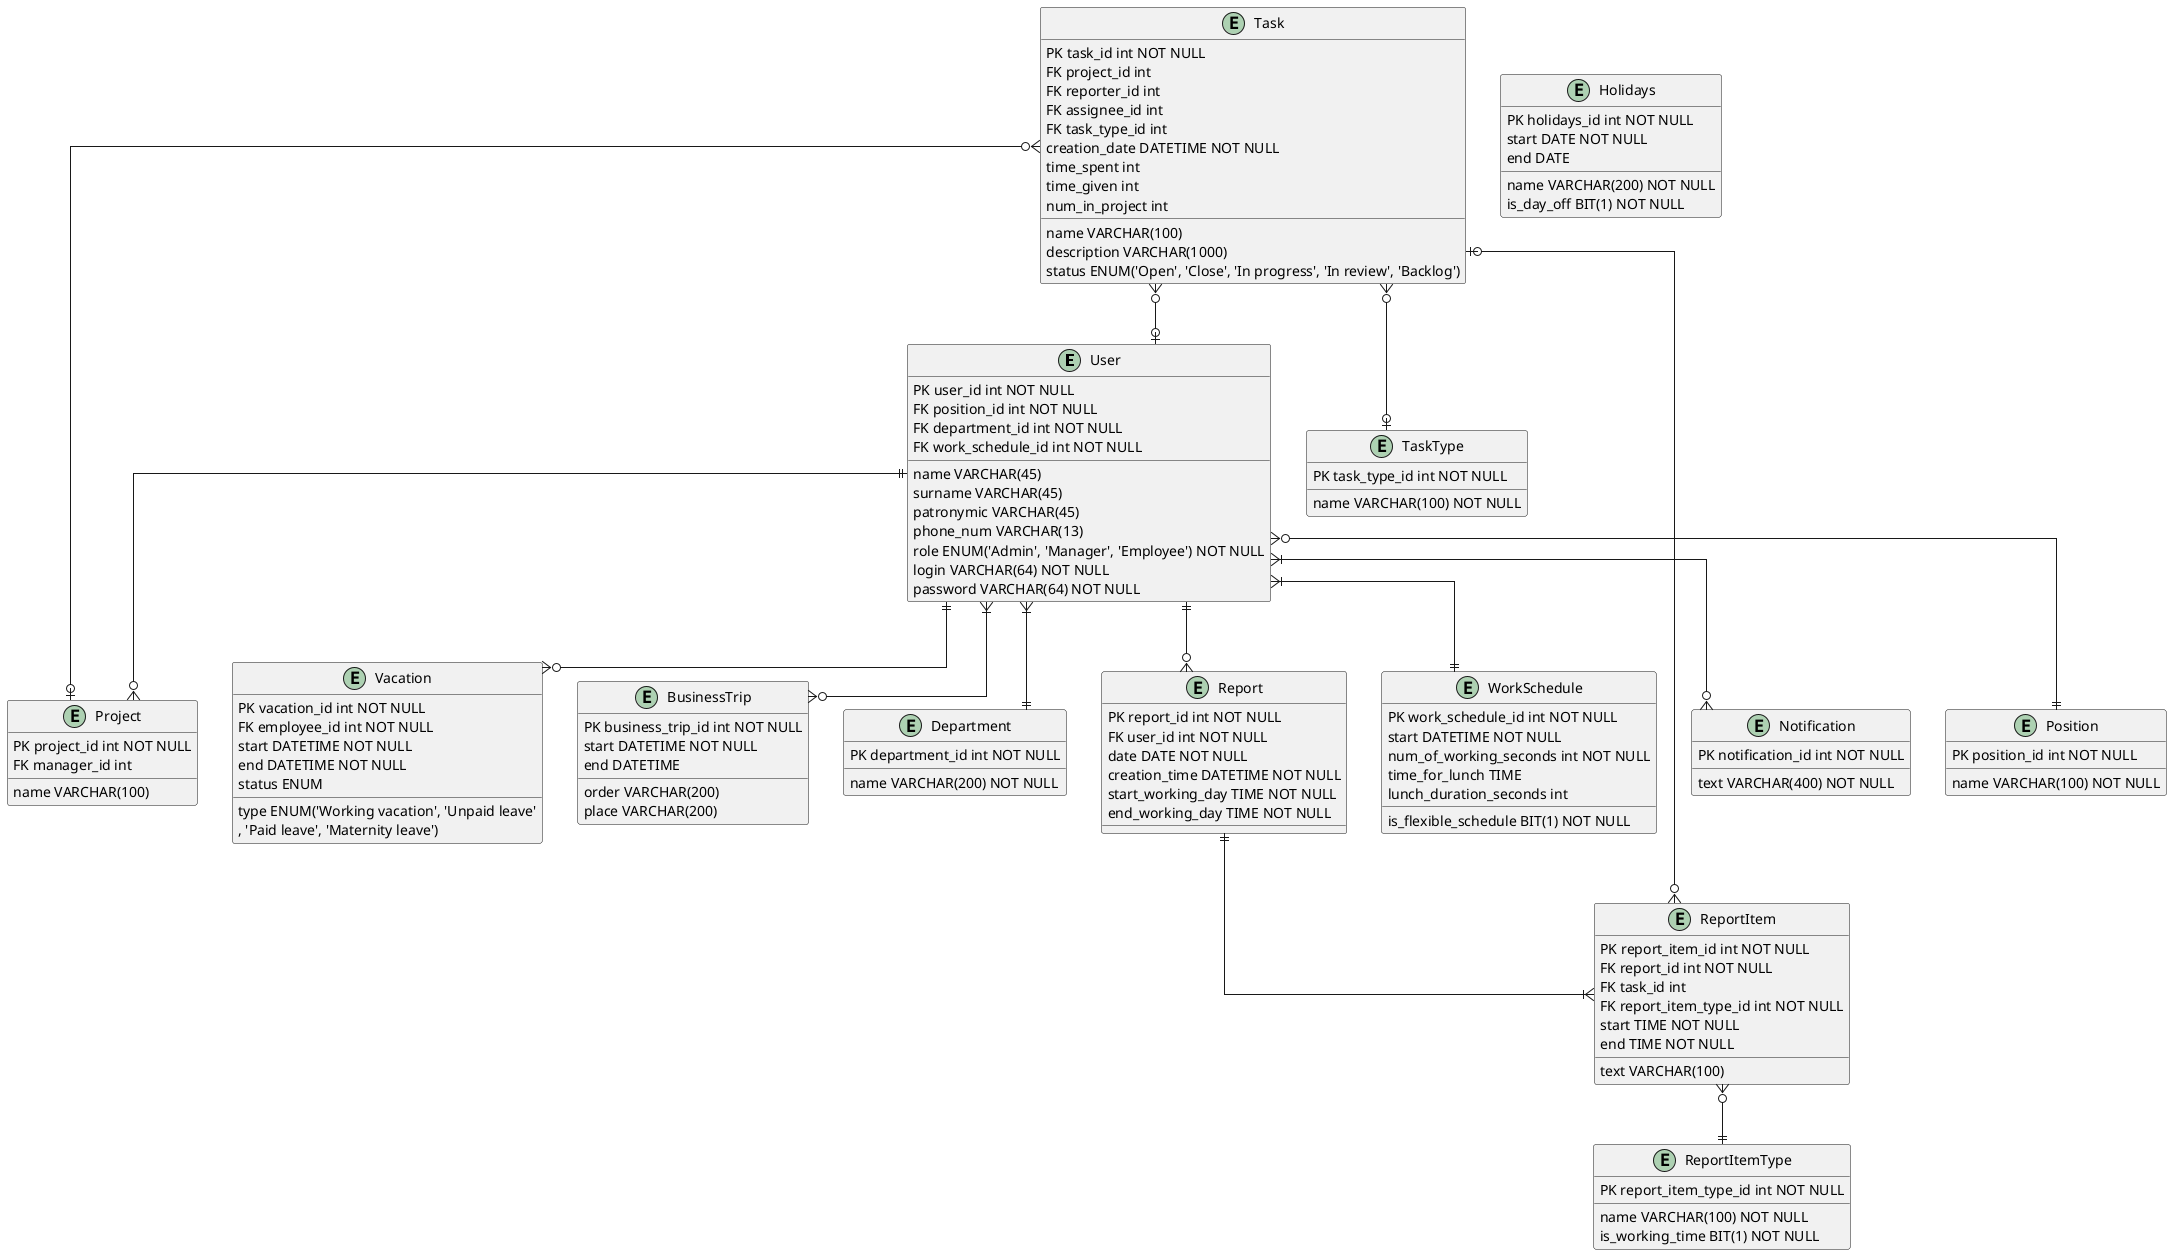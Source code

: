 @startuml
' hide the spot
' hide circle

' avoid problems with angled crows feet
skinparam linetype ortho

' object "Сотрудник" as Employee
' object "Руководитель" as Manager
' object "Администратор" as Administrator
' object "Проект" as Project
' object "Задание" as Task
' object "Отпуск" as Vacation
' object "Командировка" as BusinessTrip
' object "Отдел" as Department
' object "Отчёт" as Report
' object "Тип проекта" as ProjectType
' object "Тип задачи" as TaskType
' object "Рабочий график" as WorkSchedule
' object "Праздники" as Holidays
' object "Уведомление" as Notification
' object "Должность" as Position

entity User 
{
    PK user_id int NOT NULL
    FK position_id int NOT NULL
    FK department_id int NOT NULL
    FK work_schedule_id int NOT NULL
    name VARCHAR(45)
    surname VARCHAR(45)
    patronymic VARCHAR(45)
    phone_num VARCHAR(13)
    role ENUM('Admin', 'Manager', 'Employee') NOT NULL
    login VARCHAR(64) NOT NULL
    password VARCHAR(64) NOT NULL 
}

entity Project 
{
    PK project_id int NOT NULL
    FK manager_id int
    name VARCHAR(100)
}

entity Task 
{
    PK task_id int NOT NULL
    FK project_id int 
    FK reporter_id int
    FK assignee_id int
    FK task_type_id int
    name VARCHAR(100)
    description VARCHAR(1000)
    status ENUM('Open', 'Close', 'In progress', 'In review', 'Backlog')
    creation_date DATETIME NOT NULL
    time_spent int
    time_given int
    num_in_project int 
}

entity TaskType
{
    PK task_type_id int NOT NULL
    name VARCHAR(100) NOT NULL
}

entity Vacation 
{
    PK vacation_id int NOT NULL
    FK employee_id int NOT NULL
    start DATETIME NOT NULL
    end DATETIME NOT NULL
    type ENUM('Working vacation', 'Unpaid leave'
    , 'Paid leave', 'Maternity leave')
    status ENUM
}

entity BusinessTrip
{
    PK business_trip_id int NOT NULL
    start DATETIME NOT NULL
    end DATETIME
    order VARCHAR(200)
    place VARCHAR(200)
}

entity Department
{
    PK department_id int NOT NULL
    name VARCHAR(200) NOT NULL
}

entity Report
{
    PK report_id int NOT NULL
    FK user_id int NOT NULL
    date DATE NOT NULL
    creation_time DATETIME NOT NULL
    start_working_day TIME NOT NULL
    end_working_day TIME NOT NULL
}

entity ReportItem
{
    PK report_item_id int NOT NULL
    FK report_id int NOT NULL
    FK task_id int
    FK report_item_type_id int NOT NULL
    start TIME NOT NULL
    end TIME NOT NULL
    text VARCHAR(100)
}

entity ReportItemType
{
    PK report_item_type_id int NOT NULL
    name VARCHAR(100) NOT NULL
    is_working_time BIT(1) NOT NULL
}

entity WorkSchedule
{
    PK work_schedule_id int NOT NULL
    start DATETIME NOT NULL
    is_flexible_schedule BIT(1) NOT NULL
    num_of_working_seconds int NOT NULL
    time_for_lunch TIME
    lunch_duration_seconds int
}

entity Holidays
{
    PK holidays_id int NOT NULL
    start DATE NOT NULL
    end DATE
    name VARCHAR(200) NOT NULL
    is_day_off BIT(1) NOT NULL
}

entity Notification
{
    PK notification_id int NOT NULL
    text VARCHAR(400) NOT NULL
}

entity Position
{
    PK position_id int NOT NULL
    name VARCHAR(100) NOT NULL
}

Task }o--o| Project
Task }o--o| User
Task }o--o| TaskType
Task |o--o{ ReportItem

User ||--o{ Vacation
User }|--o{ BusinessTrip
User }|--|| Department
User }|--o{ Notification
User }o--|| Position
User ||--o{ Report
User }|--|| WorkSchedule
User ||--o{ Project

Report ||--|{ ReportItem
ReportItem }o--|| ReportItemType

@enduml